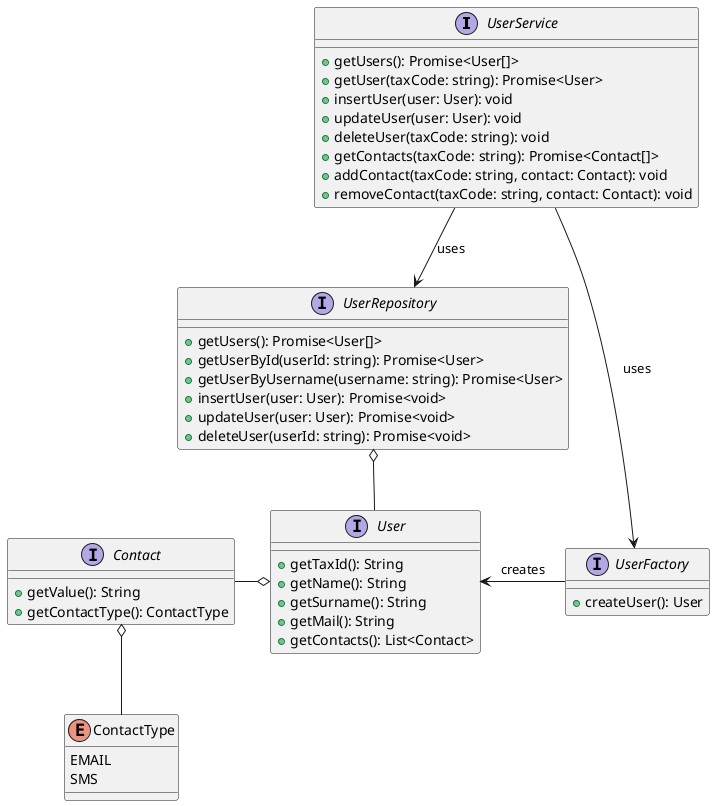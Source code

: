 @startuml

!startsub UserRoot

interface UserService {
  + getUsers(): Promise<User[]>
  + getUser(taxCode: string): Promise<User>
  + insertUser(user: User): void
  + updateUser(user: User): void
  + deleteUser(taxCode: string): void
  + getContacts(taxCode: string): Promise<Contact[]>
  + addContact(taxCode: string, contact: Contact): void
  + removeContact(taxCode: string, contact: Contact): void
}

!endsub UserRoot

UserService --> UserRepository : uses
UserService --> UserFactory : uses

interface UserRepository {
  + getUsers(): Promise<User[]>
  + getUserById(userId: string): Promise<User>
  + getUserByUsername(username: string): Promise<User>
  + insertUser(user: User): Promise<void>
  + updateUser(user: User): Promise<void>
  + deleteUser(userId: string): Promise<void>
}
UserRepository o-- User

interface UserFactory {
      + createUser(): User
}
UserFactory -left-> User : creates


interface User {
 + getTaxId(): String
 + getName(): String
 + getSurname(): String
 + getMail(): String
 + getContacts(): List<Contact>
}
User o-left- Contact

interface Contact {
 + getValue(): String
 + getContactType(): ContactType
}

enum ContactType {
  EMAIL
  SMS
}
Contact o-- ContactType

@enduml
